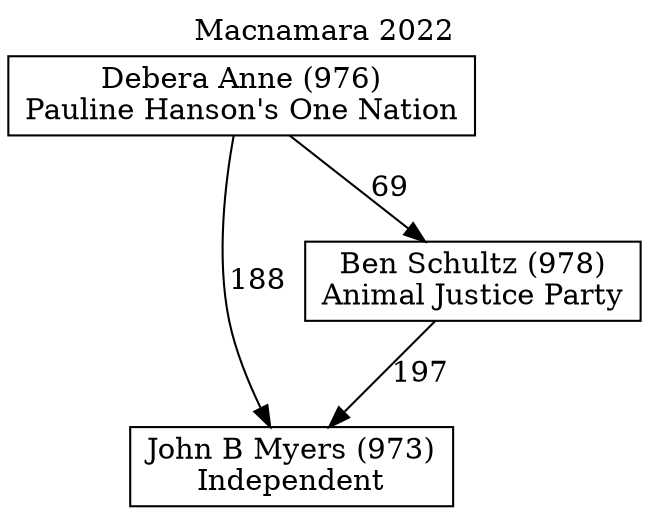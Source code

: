 // House preference flow
digraph "John B Myers (973)_Macnamara_2022" {
	graph [label="Macnamara 2022" labelloc=t mclimit=10]
	node [shape=box]
	"John B Myers (973)" [label="John B Myers (973)
Independent"]
	"Ben Schultz (978)" [label="Ben Schultz (978)
Animal Justice Party"]
	"Debera Anne (976)" [label="Debera Anne (976)
Pauline Hanson's One Nation"]
	"Ben Schultz (978)" -> "John B Myers (973)" [label=197]
	"Debera Anne (976)" -> "Ben Schultz (978)" [label=69]
	"Debera Anne (976)" -> "John B Myers (973)" [label=188]
}
